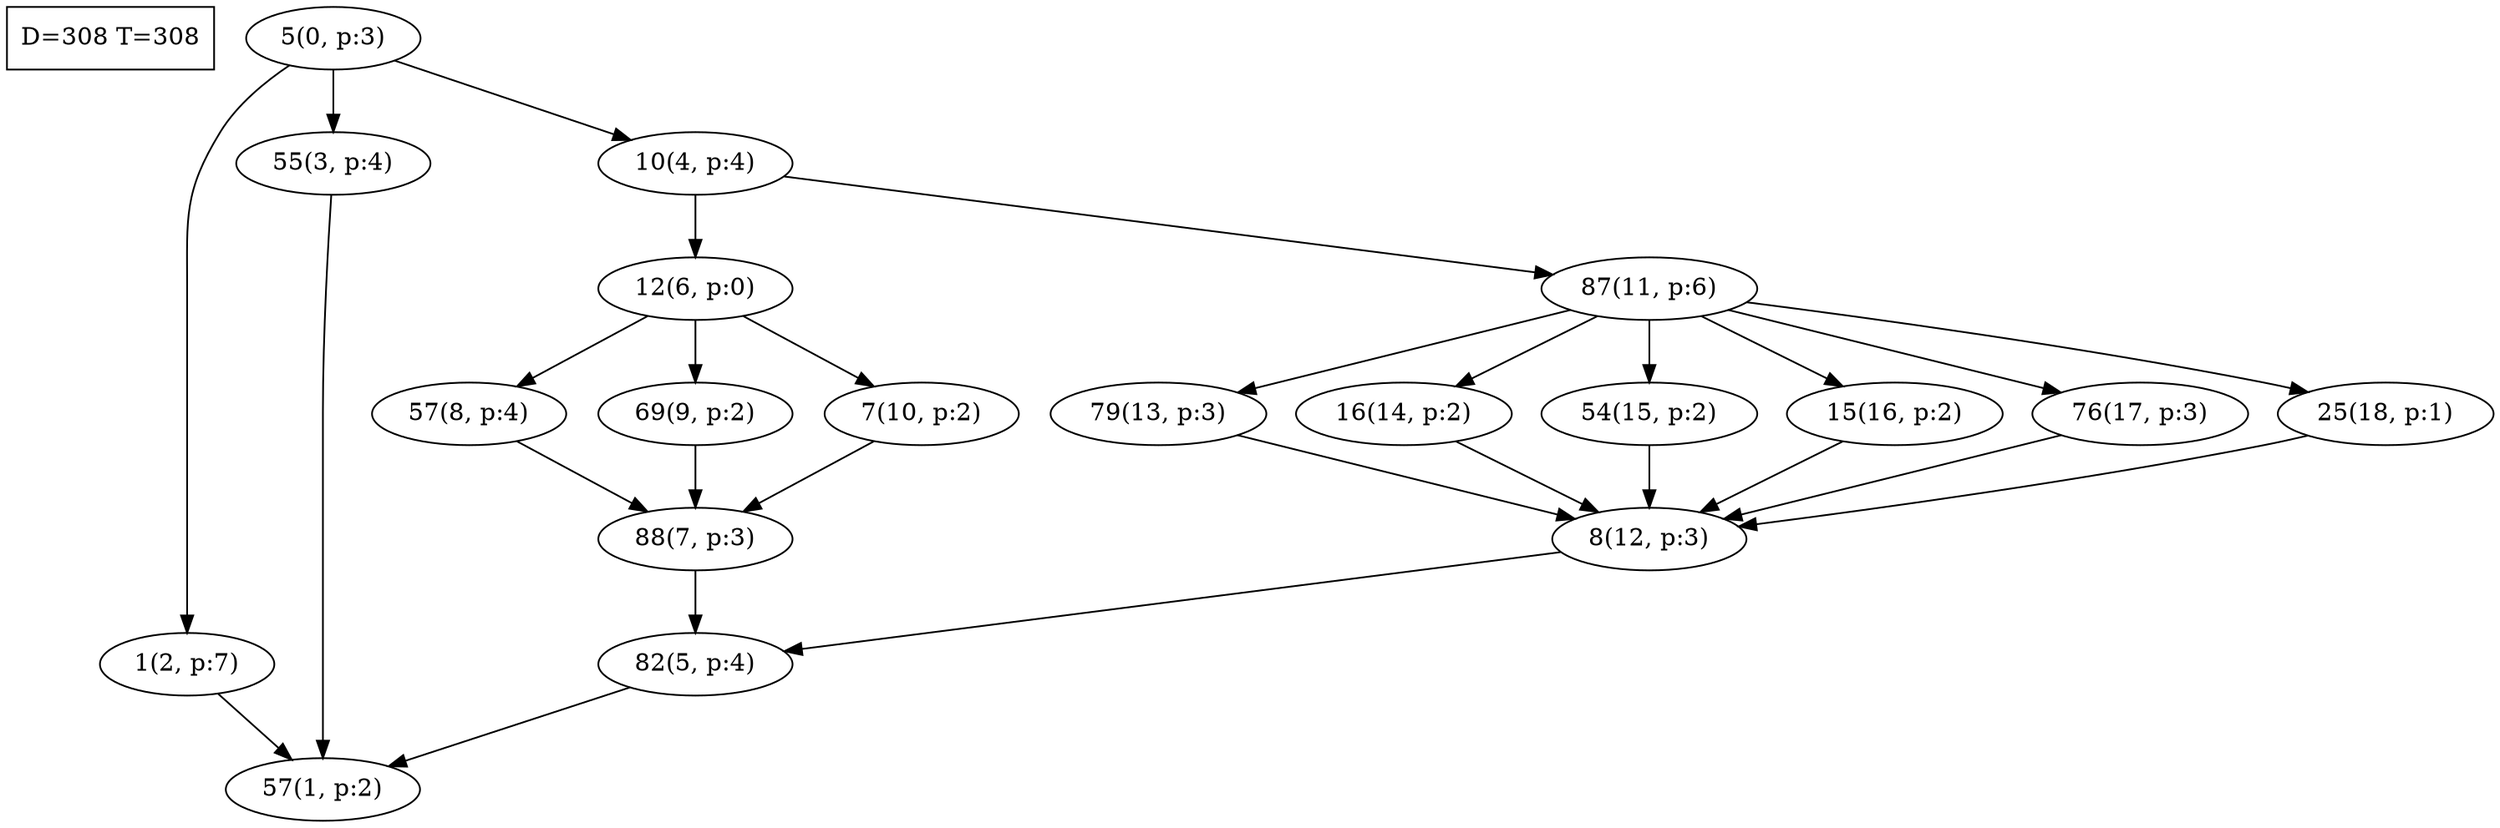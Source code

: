 digraph Task {
i [shape=box, label="D=308 T=308"]; 
0 [label="5(0, p:3)"];
1 [label="57(1, p:2)"];
2 [label="1(2, p:7)"];
3 [label="55(3, p:4)"];
4 [label="10(4, p:4)"];
5 [label="82(5, p:4)"];
6 [label="12(6, p:0)"];
7 [label="88(7, p:3)"];
8 [label="57(8, p:4)"];
9 [label="69(9, p:2)"];
10 [label="7(10, p:2)"];
11 [label="87(11, p:6)"];
12 [label="8(12, p:3)"];
13 [label="79(13, p:3)"];
14 [label="16(14, p:2)"];
15 [label="54(15, p:2)"];
16 [label="15(16, p:2)"];
17 [label="76(17, p:3)"];
18 [label="25(18, p:1)"];
0 -> 2;
0 -> 3;
0 -> 4;
2 -> 1;
3 -> 1;
4 -> 6;
4 -> 11;
5 -> 1;
6 -> 8;
6 -> 9;
6 -> 10;
7 -> 5;
8 -> 7;
9 -> 7;
10 -> 7;
11 -> 13;
11 -> 14;
11 -> 15;
11 -> 16;
11 -> 17;
11 -> 18;
12 -> 5;
13 -> 12;
14 -> 12;
15 -> 12;
16 -> 12;
17 -> 12;
18 -> 12;
}